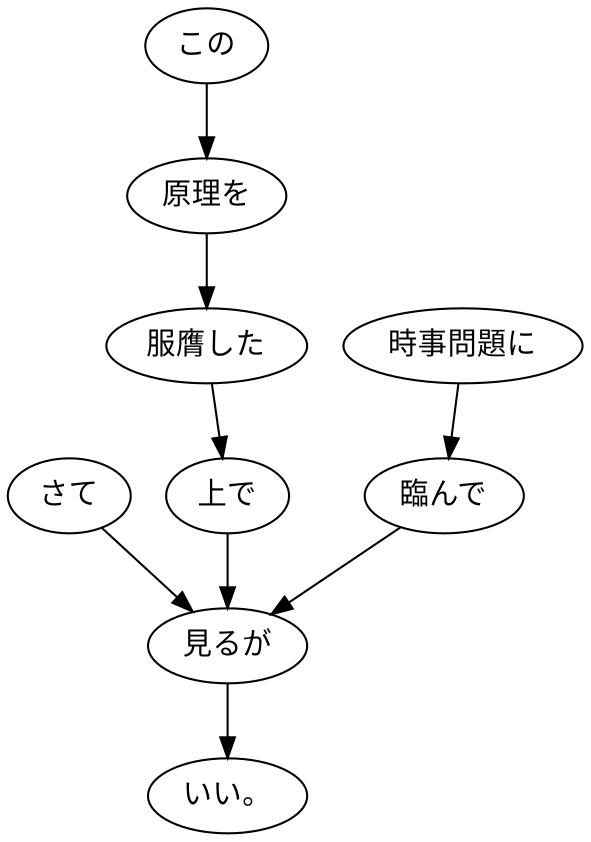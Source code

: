 digraph graph2601 {
	node0 [label="さて"];
	node1 [label="この"];
	node2 [label="原理を"];
	node3 [label="服膺した"];
	node4 [label="上で"];
	node5 [label="時事問題に"];
	node6 [label="臨んで"];
	node7 [label="見るが"];
	node8 [label="いい。"];
	node0 -> node7;
	node1 -> node2;
	node2 -> node3;
	node3 -> node4;
	node4 -> node7;
	node5 -> node6;
	node6 -> node7;
	node7 -> node8;
}
